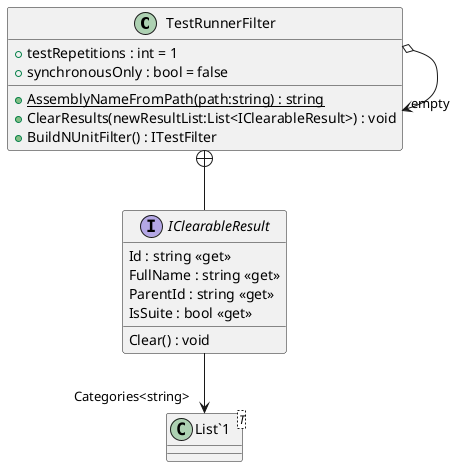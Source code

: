 @startuml
class TestRunnerFilter {
    + testRepetitions : int = 1
    + synchronousOnly : bool = false
    + {static} AssemblyNameFromPath(path:string) : string
    + ClearResults(newResultList:List<IClearableResult>) : void
    + BuildNUnitFilter() : ITestFilter
}
interface IClearableResult {
    Id : string <<get>>
    FullName : string <<get>>
    ParentId : string <<get>>
    IsSuite : bool <<get>>
    Clear() : void
}
class "List`1"<T> {
}
TestRunnerFilter o-> "empty" TestRunnerFilter
TestRunnerFilter +-- IClearableResult
IClearableResult --> "Categories<string>" "List`1"
@enduml
